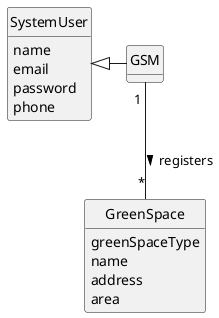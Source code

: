 @startuml
skinparam monochrome true
skinparam packageStyle rectangle
skinparam shadowing false

'left to right direction

skinparam classAttributeIconSize 0

hide circle
hide methods



class SystemUser {
    name
    email
    password
    phone

}

class GreenSpace {
       greenSpaceType
       name
       address
       area
}


class GSM {

}

SystemUser <|- GSM

GSM "1 " -- "*" GreenSpace :  registers >


@enduml